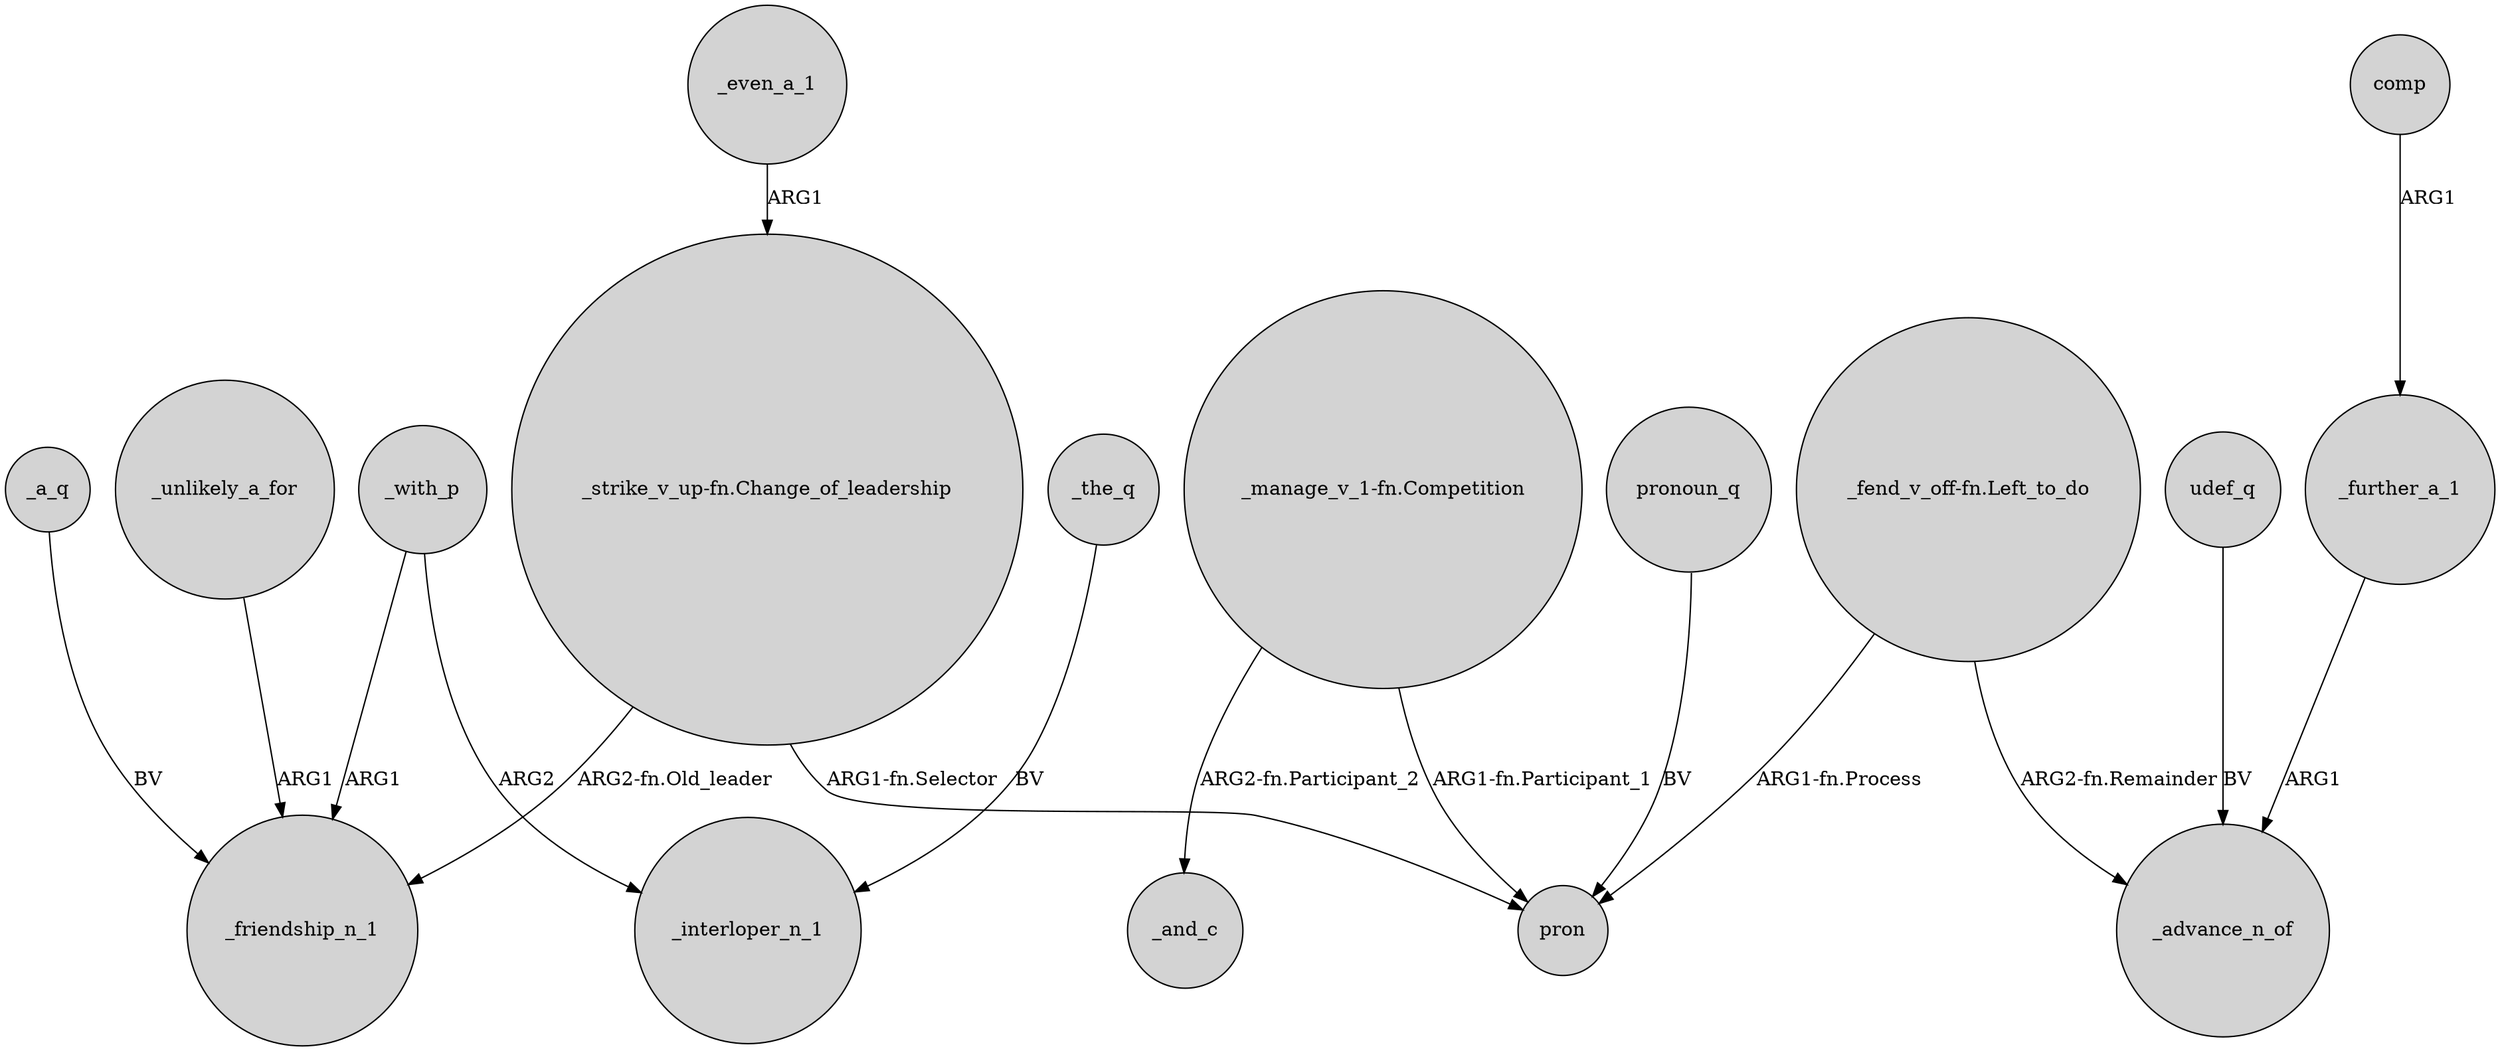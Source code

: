 digraph {
	node [shape=circle style=filled]
	_even_a_1 -> "_strike_v_up-fn.Change_of_leadership" [label=ARG1]
	"_fend_v_off-fn.Left_to_do" -> _advance_n_of [label="ARG2-fn.Remainder"]
	comp -> _further_a_1 [label=ARG1]
	_further_a_1 -> _advance_n_of [label=ARG1]
	_with_p -> _interloper_n_1 [label=ARG2]
	_a_q -> _friendship_n_1 [label=BV]
	"_strike_v_up-fn.Change_of_leadership" -> _friendship_n_1 [label="ARG2-fn.Old_leader"]
	_the_q -> _interloper_n_1 [label=BV]
	"_strike_v_up-fn.Change_of_leadership" -> pron [label="ARG1-fn.Selector"]
	_unlikely_a_for -> _friendship_n_1 [label=ARG1]
	udef_q -> _advance_n_of [label=BV]
	"_manage_v_1-fn.Competition" -> _and_c [label="ARG2-fn.Participant_2"]
	"_manage_v_1-fn.Competition" -> pron [label="ARG1-fn.Participant_1"]
	pronoun_q -> pron [label=BV]
	_with_p -> _friendship_n_1 [label=ARG1]
	"_fend_v_off-fn.Left_to_do" -> pron [label="ARG1-fn.Process"]
}
